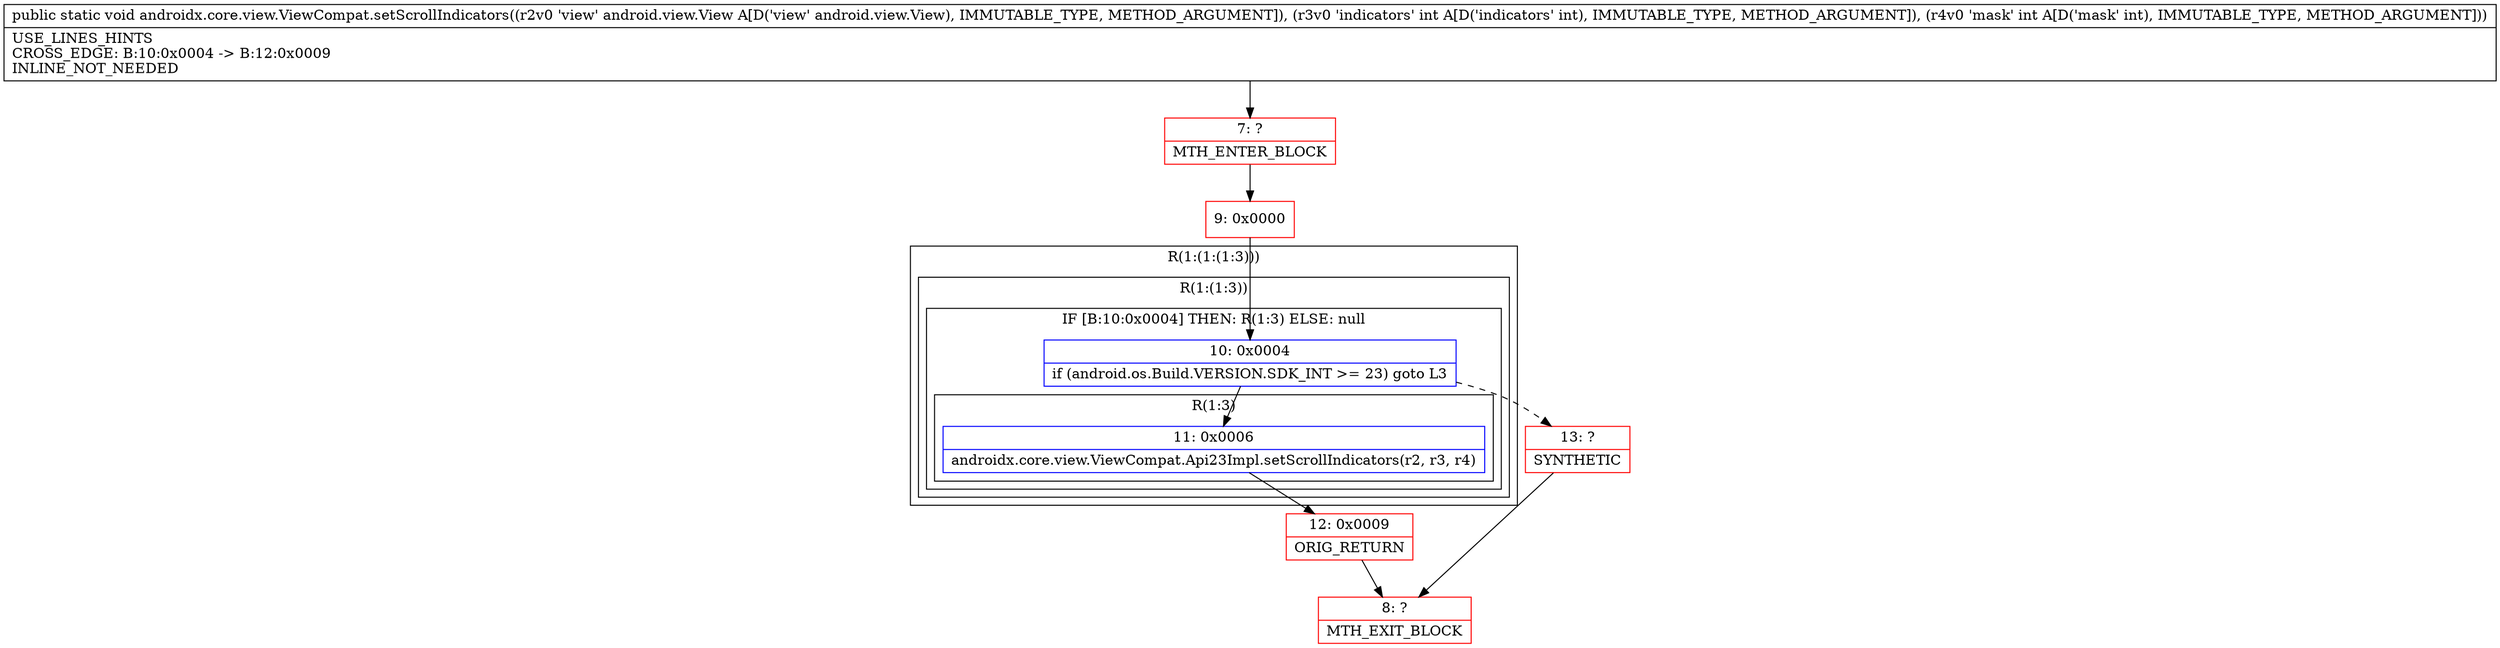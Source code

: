 digraph "CFG forandroidx.core.view.ViewCompat.setScrollIndicators(Landroid\/view\/View;II)V" {
subgraph cluster_Region_1823818253 {
label = "R(1:(1:(1:3)))";
node [shape=record,color=blue];
subgraph cluster_Region_1417841907 {
label = "R(1:(1:3))";
node [shape=record,color=blue];
subgraph cluster_IfRegion_727977873 {
label = "IF [B:10:0x0004] THEN: R(1:3) ELSE: null";
node [shape=record,color=blue];
Node_10 [shape=record,label="{10\:\ 0x0004|if (android.os.Build.VERSION.SDK_INT \>= 23) goto L3\l}"];
subgraph cluster_Region_1488694171 {
label = "R(1:3)";
node [shape=record,color=blue];
Node_11 [shape=record,label="{11\:\ 0x0006|androidx.core.view.ViewCompat.Api23Impl.setScrollIndicators(r2, r3, r4)\l}"];
}
}
}
}
Node_7 [shape=record,color=red,label="{7\:\ ?|MTH_ENTER_BLOCK\l}"];
Node_9 [shape=record,color=red,label="{9\:\ 0x0000}"];
Node_12 [shape=record,color=red,label="{12\:\ 0x0009|ORIG_RETURN\l}"];
Node_8 [shape=record,color=red,label="{8\:\ ?|MTH_EXIT_BLOCK\l}"];
Node_13 [shape=record,color=red,label="{13\:\ ?|SYNTHETIC\l}"];
MethodNode[shape=record,label="{public static void androidx.core.view.ViewCompat.setScrollIndicators((r2v0 'view' android.view.View A[D('view' android.view.View), IMMUTABLE_TYPE, METHOD_ARGUMENT]), (r3v0 'indicators' int A[D('indicators' int), IMMUTABLE_TYPE, METHOD_ARGUMENT]), (r4v0 'mask' int A[D('mask' int), IMMUTABLE_TYPE, METHOD_ARGUMENT]))  | USE_LINES_HINTS\lCROSS_EDGE: B:10:0x0004 \-\> B:12:0x0009\lINLINE_NOT_NEEDED\l}"];
MethodNode -> Node_7;Node_10 -> Node_11;
Node_10 -> Node_13[style=dashed];
Node_11 -> Node_12;
Node_7 -> Node_9;
Node_9 -> Node_10;
Node_12 -> Node_8;
Node_13 -> Node_8;
}

